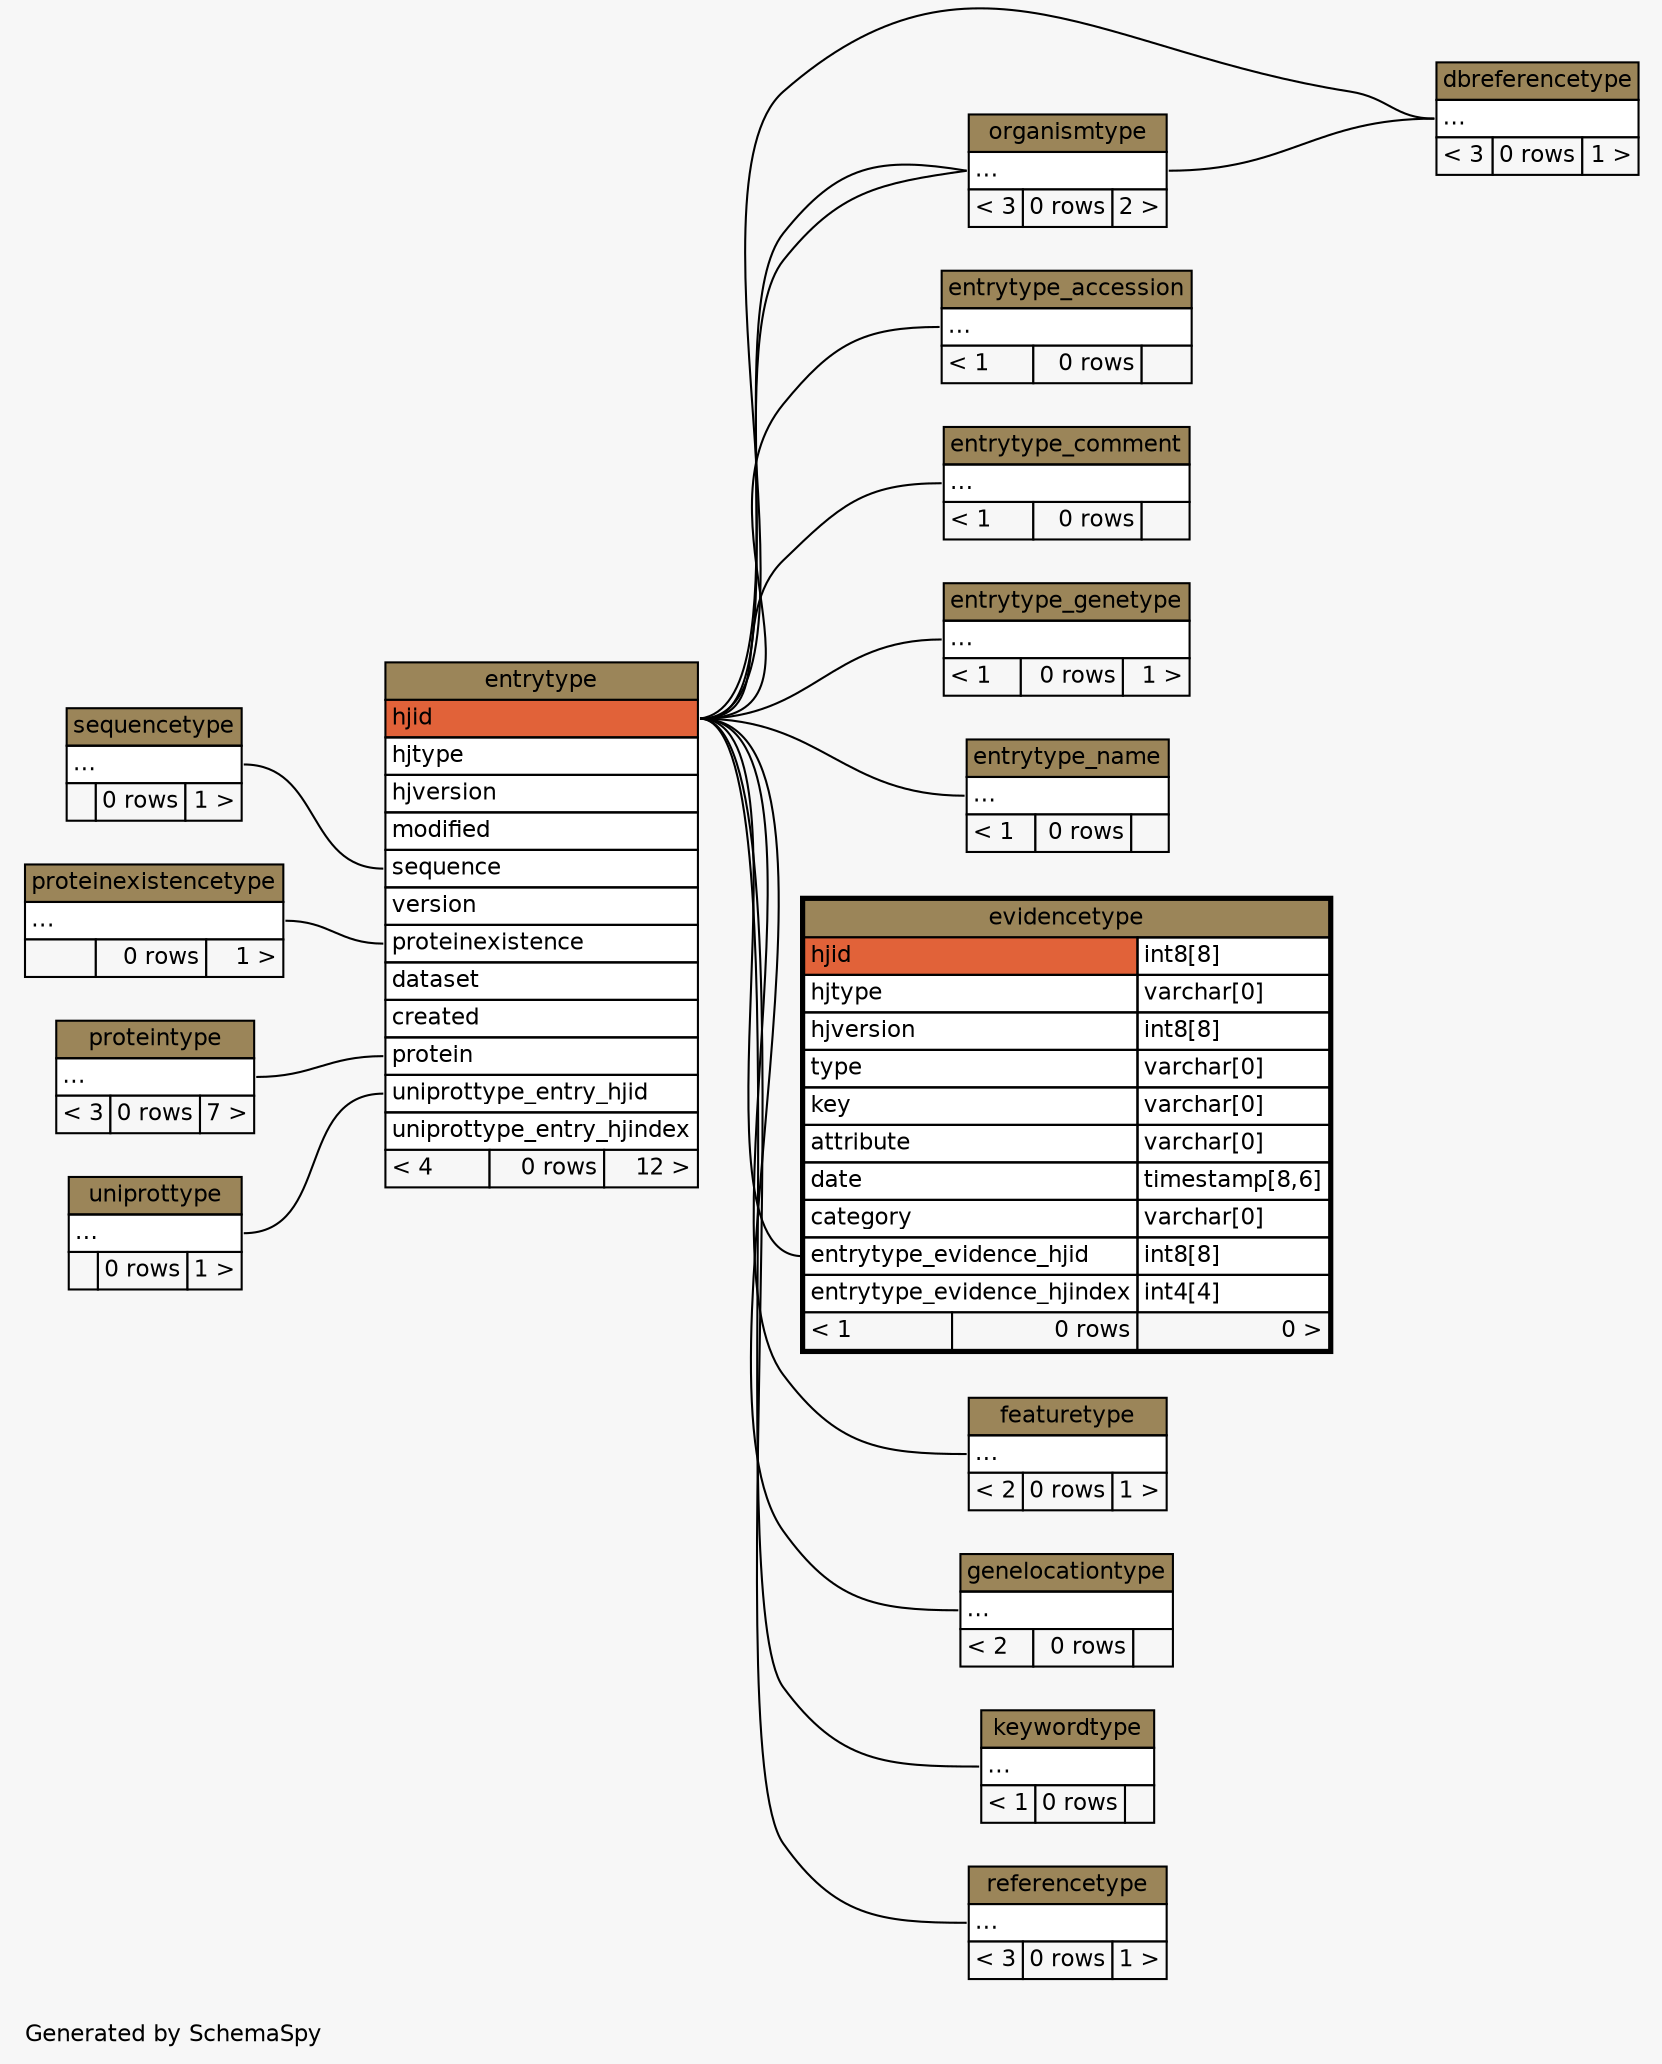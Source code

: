 // dot 2.22.2 on Windows Vista 6.0
// SchemaSpy rev 536
digraph "twoDegreesRelationshipsDiagram" {
  graph [
    rankdir="RL"
    bgcolor="#f7f7f7"
    label="\nGenerated by SchemaSpy"
    labeljust="l"
    nodesep="0.18"
    ranksep="0.46"
    fontname="Helvetica"
    fontsize="11"
  ];
  node [
    fontname="Helvetica"
    fontsize="11"
    shape="plaintext"
  ];
  edge [
    arrowsize="0.8"
  ];
  "dbreferencetype":"elipses":w -> "entrytype":"hjid":e [arrowhead=none arrowtail=crowodot];
  "dbreferencetype":"elipses":w -> "organismtype":"elipses":e [arrowhead=none arrowtail=crowodot];
  "entrytype":"protein":w -> "proteintype":"elipses":e [arrowhead=none arrowtail=crowodot];
  "entrytype":"proteinexistence":w -> "proteinexistencetype":"elipses":e [arrowhead=none arrowtail=crowodot];
  "entrytype":"sequence":w -> "sequencetype":"elipses":e [arrowhead=none arrowtail=crowodot];
  "entrytype":"uniprottype_entry_hjid":w -> "uniprottype":"elipses":e [arrowhead=none arrowtail=crowodot];
  "entrytype_accession":"elipses":w -> "entrytype":"hjid":e [arrowhead=none arrowtail=crowodot];
  "entrytype_comment":"elipses":w -> "entrytype":"hjid":e [arrowhead=none arrowtail=crowodot];
  "entrytype_genetype":"elipses":w -> "entrytype":"hjid":e [arrowhead=none arrowtail=crowodot];
  "entrytype_name":"elipses":w -> "entrytype":"hjid":e [arrowhead=none arrowtail=crowodot];
  "evidencetype":"entrytype_evidence_hjid":w -> "entrytype":"hjid":e [arrowhead=none arrowtail=crowodot];
  "featuretype":"elipses":w -> "entrytype":"hjid":e [arrowhead=none arrowtail=crowodot];
  "genelocationtype":"elipses":w -> "entrytype":"hjid":e [arrowhead=none arrowtail=crowodot];
  "keywordtype":"elipses":w -> "entrytype":"hjid":e [arrowhead=none arrowtail=crowodot];
  "organismtype":"elipses":w -> "entrytype":"hjid":e [arrowhead=none arrowtail=crowodot];
  "organismtype":"elipses":w -> "entrytype":"hjid":e [arrowhead=none arrowtail=crowodot];
  "referencetype":"elipses":w -> "entrytype":"hjid":e [arrowhead=none arrowtail=crowodot];
  "dbreferencetype" [
    label=<
    <TABLE BORDER="0" CELLBORDER="1" CELLSPACING="0" BGCOLOR="#ffffff">
      <TR><TD COLSPAN="3" BGCOLOR="#9b8559" ALIGN="CENTER">dbreferencetype</TD></TR>
      <TR><TD PORT="elipses" COLSPAN="3" ALIGN="LEFT">...</TD></TR>
      <TR><TD ALIGN="LEFT" BGCOLOR="#f7f7f7">&lt; 3</TD><TD ALIGN="RIGHT" BGCOLOR="#f7f7f7">0 rows</TD><TD ALIGN="RIGHT" BGCOLOR="#f7f7f7">1 &gt;</TD></TR>
    </TABLE>>
    URL="dbreferencetype.html"
    tooltip="dbreferencetype"
  ];
  "entrytype" [
    label=<
    <TABLE BORDER="0" CELLBORDER="1" CELLSPACING="0" BGCOLOR="#ffffff">
      <TR><TD COLSPAN="3" BGCOLOR="#9b8559" ALIGN="CENTER">entrytype</TD></TR>
      <TR><TD PORT="hjid" COLSPAN="3" BGCOLOR="#e16239" ALIGN="LEFT">hjid</TD></TR>
      <TR><TD PORT="hjtype" COLSPAN="3" ALIGN="LEFT">hjtype</TD></TR>
      <TR><TD PORT="hjversion" COLSPAN="3" ALIGN="LEFT">hjversion</TD></TR>
      <TR><TD PORT="modified" COLSPAN="3" ALIGN="LEFT">modified</TD></TR>
      <TR><TD PORT="sequence" COLSPAN="3" ALIGN="LEFT">sequence</TD></TR>
      <TR><TD PORT="version" COLSPAN="3" ALIGN="LEFT">version</TD></TR>
      <TR><TD PORT="proteinexistence" COLSPAN="3" ALIGN="LEFT">proteinexistence</TD></TR>
      <TR><TD PORT="dataset" COLSPAN="3" ALIGN="LEFT">dataset</TD></TR>
      <TR><TD PORT="created" COLSPAN="3" ALIGN="LEFT">created</TD></TR>
      <TR><TD PORT="protein" COLSPAN="3" ALIGN="LEFT">protein</TD></TR>
      <TR><TD PORT="uniprottype_entry_hjid" COLSPAN="3" ALIGN="LEFT">uniprottype_entry_hjid</TD></TR>
      <TR><TD PORT="uniprottype_entry_hjindex" COLSPAN="3" ALIGN="LEFT">uniprottype_entry_hjindex</TD></TR>
      <TR><TD ALIGN="LEFT" BGCOLOR="#f7f7f7">&lt; 4</TD><TD ALIGN="RIGHT" BGCOLOR="#f7f7f7">0 rows</TD><TD ALIGN="RIGHT" BGCOLOR="#f7f7f7">12 &gt;</TD></TR>
    </TABLE>>
    URL="entrytype.html"
    tooltip="entrytype"
  ];
  "entrytype_accession" [
    label=<
    <TABLE BORDER="0" CELLBORDER="1" CELLSPACING="0" BGCOLOR="#ffffff">
      <TR><TD COLSPAN="3" BGCOLOR="#9b8559" ALIGN="CENTER">entrytype_accession</TD></TR>
      <TR><TD PORT="elipses" COLSPAN="3" ALIGN="LEFT">...</TD></TR>
      <TR><TD ALIGN="LEFT" BGCOLOR="#f7f7f7">&lt; 1</TD><TD ALIGN="RIGHT" BGCOLOR="#f7f7f7">0 rows</TD><TD ALIGN="RIGHT" BGCOLOR="#f7f7f7">  </TD></TR>
    </TABLE>>
    URL="entrytype_accession.html"
    tooltip="entrytype_accession"
  ];
  "entrytype_comment" [
    label=<
    <TABLE BORDER="0" CELLBORDER="1" CELLSPACING="0" BGCOLOR="#ffffff">
      <TR><TD COLSPAN="3" BGCOLOR="#9b8559" ALIGN="CENTER">entrytype_comment</TD></TR>
      <TR><TD PORT="elipses" COLSPAN="3" ALIGN="LEFT">...</TD></TR>
      <TR><TD ALIGN="LEFT" BGCOLOR="#f7f7f7">&lt; 1</TD><TD ALIGN="RIGHT" BGCOLOR="#f7f7f7">0 rows</TD><TD ALIGN="RIGHT" BGCOLOR="#f7f7f7">  </TD></TR>
    </TABLE>>
    URL="entrytype_comment.html"
    tooltip="entrytype_comment"
  ];
  "entrytype_genetype" [
    label=<
    <TABLE BORDER="0" CELLBORDER="1" CELLSPACING="0" BGCOLOR="#ffffff">
      <TR><TD COLSPAN="3" BGCOLOR="#9b8559" ALIGN="CENTER">entrytype_genetype</TD></TR>
      <TR><TD PORT="elipses" COLSPAN="3" ALIGN="LEFT">...</TD></TR>
      <TR><TD ALIGN="LEFT" BGCOLOR="#f7f7f7">&lt; 1</TD><TD ALIGN="RIGHT" BGCOLOR="#f7f7f7">0 rows</TD><TD ALIGN="RIGHT" BGCOLOR="#f7f7f7">1 &gt;</TD></TR>
    </TABLE>>
    URL="entrytype_genetype.html"
    tooltip="entrytype_genetype"
  ];
  "entrytype_name" [
    label=<
    <TABLE BORDER="0" CELLBORDER="1" CELLSPACING="0" BGCOLOR="#ffffff">
      <TR><TD COLSPAN="3" BGCOLOR="#9b8559" ALIGN="CENTER">entrytype_name</TD></TR>
      <TR><TD PORT="elipses" COLSPAN="3" ALIGN="LEFT">...</TD></TR>
      <TR><TD ALIGN="LEFT" BGCOLOR="#f7f7f7">&lt; 1</TD><TD ALIGN="RIGHT" BGCOLOR="#f7f7f7">0 rows</TD><TD ALIGN="RIGHT" BGCOLOR="#f7f7f7">  </TD></TR>
    </TABLE>>
    URL="entrytype_name.html"
    tooltip="entrytype_name"
  ];
  "evidencetype" [
    label=<
    <TABLE BORDER="2" CELLBORDER="1" CELLSPACING="0" BGCOLOR="#ffffff">
      <TR><TD COLSPAN="3" BGCOLOR="#9b8559" ALIGN="CENTER">evidencetype</TD></TR>
      <TR><TD PORT="hjid" COLSPAN="2" BGCOLOR="#e16239" ALIGN="LEFT">hjid</TD><TD PORT="hjid.type" ALIGN="LEFT">int8[8]</TD></TR>
      <TR><TD PORT="hjtype" COLSPAN="2" ALIGN="LEFT">hjtype</TD><TD PORT="hjtype.type" ALIGN="LEFT">varchar[0]</TD></TR>
      <TR><TD PORT="hjversion" COLSPAN="2" ALIGN="LEFT">hjversion</TD><TD PORT="hjversion.type" ALIGN="LEFT">int8[8]</TD></TR>
      <TR><TD PORT="type" COLSPAN="2" ALIGN="LEFT">type</TD><TD PORT="type.type" ALIGN="LEFT">varchar[0]</TD></TR>
      <TR><TD PORT="key" COLSPAN="2" ALIGN="LEFT">key</TD><TD PORT="key.type" ALIGN="LEFT">varchar[0]</TD></TR>
      <TR><TD PORT="attribute" COLSPAN="2" ALIGN="LEFT">attribute</TD><TD PORT="attribute.type" ALIGN="LEFT">varchar[0]</TD></TR>
      <TR><TD PORT="date" COLSPAN="2" ALIGN="LEFT">date</TD><TD PORT="date.type" ALIGN="LEFT">timestamp[8,6]</TD></TR>
      <TR><TD PORT="category" COLSPAN="2" ALIGN="LEFT">category</TD><TD PORT="category.type" ALIGN="LEFT">varchar[0]</TD></TR>
      <TR><TD PORT="entrytype_evidence_hjid" COLSPAN="2" ALIGN="LEFT">entrytype_evidence_hjid</TD><TD PORT="entrytype_evidence_hjid.type" ALIGN="LEFT">int8[8]</TD></TR>
      <TR><TD PORT="entrytype_evidence_hjindex" COLSPAN="2" ALIGN="LEFT">entrytype_evidence_hjindex</TD><TD PORT="entrytype_evidence_hjindex.type" ALIGN="LEFT">int4[4]</TD></TR>
      <TR><TD ALIGN="LEFT" BGCOLOR="#f7f7f7">&lt; 1</TD><TD ALIGN="RIGHT" BGCOLOR="#f7f7f7">0 rows</TD><TD ALIGN="RIGHT" BGCOLOR="#f7f7f7">0 &gt;</TD></TR>
    </TABLE>>
    URL="evidencetype.html"
    tooltip="evidencetype"
  ];
  "featuretype" [
    label=<
    <TABLE BORDER="0" CELLBORDER="1" CELLSPACING="0" BGCOLOR="#ffffff">
      <TR><TD COLSPAN="3" BGCOLOR="#9b8559" ALIGN="CENTER">featuretype</TD></TR>
      <TR><TD PORT="elipses" COLSPAN="3" ALIGN="LEFT">...</TD></TR>
      <TR><TD ALIGN="LEFT" BGCOLOR="#f7f7f7">&lt; 2</TD><TD ALIGN="RIGHT" BGCOLOR="#f7f7f7">0 rows</TD><TD ALIGN="RIGHT" BGCOLOR="#f7f7f7">1 &gt;</TD></TR>
    </TABLE>>
    URL="featuretype.html"
    tooltip="featuretype"
  ];
  "genelocationtype" [
    label=<
    <TABLE BORDER="0" CELLBORDER="1" CELLSPACING="0" BGCOLOR="#ffffff">
      <TR><TD COLSPAN="3" BGCOLOR="#9b8559" ALIGN="CENTER">genelocationtype</TD></TR>
      <TR><TD PORT="elipses" COLSPAN="3" ALIGN="LEFT">...</TD></TR>
      <TR><TD ALIGN="LEFT" BGCOLOR="#f7f7f7">&lt; 2</TD><TD ALIGN="RIGHT" BGCOLOR="#f7f7f7">0 rows</TD><TD ALIGN="RIGHT" BGCOLOR="#f7f7f7">  </TD></TR>
    </TABLE>>
    URL="genelocationtype.html"
    tooltip="genelocationtype"
  ];
  "keywordtype" [
    label=<
    <TABLE BORDER="0" CELLBORDER="1" CELLSPACING="0" BGCOLOR="#ffffff">
      <TR><TD COLSPAN="3" BGCOLOR="#9b8559" ALIGN="CENTER">keywordtype</TD></TR>
      <TR><TD PORT="elipses" COLSPAN="3" ALIGN="LEFT">...</TD></TR>
      <TR><TD ALIGN="LEFT" BGCOLOR="#f7f7f7">&lt; 1</TD><TD ALIGN="RIGHT" BGCOLOR="#f7f7f7">0 rows</TD><TD ALIGN="RIGHT" BGCOLOR="#f7f7f7">  </TD></TR>
    </TABLE>>
    URL="keywordtype.html"
    tooltip="keywordtype"
  ];
  "organismtype" [
    label=<
    <TABLE BORDER="0" CELLBORDER="1" CELLSPACING="0" BGCOLOR="#ffffff">
      <TR><TD COLSPAN="3" BGCOLOR="#9b8559" ALIGN="CENTER">organismtype</TD></TR>
      <TR><TD PORT="elipses" COLSPAN="3" ALIGN="LEFT">...</TD></TR>
      <TR><TD ALIGN="LEFT" BGCOLOR="#f7f7f7">&lt; 3</TD><TD ALIGN="RIGHT" BGCOLOR="#f7f7f7">0 rows</TD><TD ALIGN="RIGHT" BGCOLOR="#f7f7f7">2 &gt;</TD></TR>
    </TABLE>>
    URL="organismtype.html"
    tooltip="organismtype"
  ];
  "proteinexistencetype" [
    label=<
    <TABLE BORDER="0" CELLBORDER="1" CELLSPACING="0" BGCOLOR="#ffffff">
      <TR><TD COLSPAN="3" BGCOLOR="#9b8559" ALIGN="CENTER">proteinexistencetype</TD></TR>
      <TR><TD PORT="elipses" COLSPAN="3" ALIGN="LEFT">...</TD></TR>
      <TR><TD ALIGN="LEFT" BGCOLOR="#f7f7f7">  </TD><TD ALIGN="RIGHT" BGCOLOR="#f7f7f7">0 rows</TD><TD ALIGN="RIGHT" BGCOLOR="#f7f7f7">1 &gt;</TD></TR>
    </TABLE>>
    URL="proteinexistencetype.html"
    tooltip="proteinexistencetype"
  ];
  "proteintype" [
    label=<
    <TABLE BORDER="0" CELLBORDER="1" CELLSPACING="0" BGCOLOR="#ffffff">
      <TR><TD COLSPAN="3" BGCOLOR="#9b8559" ALIGN="CENTER">proteintype</TD></TR>
      <TR><TD PORT="elipses" COLSPAN="3" ALIGN="LEFT">...</TD></TR>
      <TR><TD ALIGN="LEFT" BGCOLOR="#f7f7f7">&lt; 3</TD><TD ALIGN="RIGHT" BGCOLOR="#f7f7f7">0 rows</TD><TD ALIGN="RIGHT" BGCOLOR="#f7f7f7">7 &gt;</TD></TR>
    </TABLE>>
    URL="proteintype.html"
    tooltip="proteintype"
  ];
  "referencetype" [
    label=<
    <TABLE BORDER="0" CELLBORDER="1" CELLSPACING="0" BGCOLOR="#ffffff">
      <TR><TD COLSPAN="3" BGCOLOR="#9b8559" ALIGN="CENTER">referencetype</TD></TR>
      <TR><TD PORT="elipses" COLSPAN="3" ALIGN="LEFT">...</TD></TR>
      <TR><TD ALIGN="LEFT" BGCOLOR="#f7f7f7">&lt; 3</TD><TD ALIGN="RIGHT" BGCOLOR="#f7f7f7">0 rows</TD><TD ALIGN="RIGHT" BGCOLOR="#f7f7f7">1 &gt;</TD></TR>
    </TABLE>>
    URL="referencetype.html"
    tooltip="referencetype"
  ];
  "sequencetype" [
    label=<
    <TABLE BORDER="0" CELLBORDER="1" CELLSPACING="0" BGCOLOR="#ffffff">
      <TR><TD COLSPAN="3" BGCOLOR="#9b8559" ALIGN="CENTER">sequencetype</TD></TR>
      <TR><TD PORT="elipses" COLSPAN="3" ALIGN="LEFT">...</TD></TR>
      <TR><TD ALIGN="LEFT" BGCOLOR="#f7f7f7">  </TD><TD ALIGN="RIGHT" BGCOLOR="#f7f7f7">0 rows</TD><TD ALIGN="RIGHT" BGCOLOR="#f7f7f7">1 &gt;</TD></TR>
    </TABLE>>
    URL="sequencetype.html"
    tooltip="sequencetype"
  ];
  "uniprottype" [
    label=<
    <TABLE BORDER="0" CELLBORDER="1" CELLSPACING="0" BGCOLOR="#ffffff">
      <TR><TD COLSPAN="3" BGCOLOR="#9b8559" ALIGN="CENTER">uniprottype</TD></TR>
      <TR><TD PORT="elipses" COLSPAN="3" ALIGN="LEFT">...</TD></TR>
      <TR><TD ALIGN="LEFT" BGCOLOR="#f7f7f7">  </TD><TD ALIGN="RIGHT" BGCOLOR="#f7f7f7">0 rows</TD><TD ALIGN="RIGHT" BGCOLOR="#f7f7f7">1 &gt;</TD></TR>
    </TABLE>>
    URL="uniprottype.html"
    tooltip="uniprottype"
  ];
}
